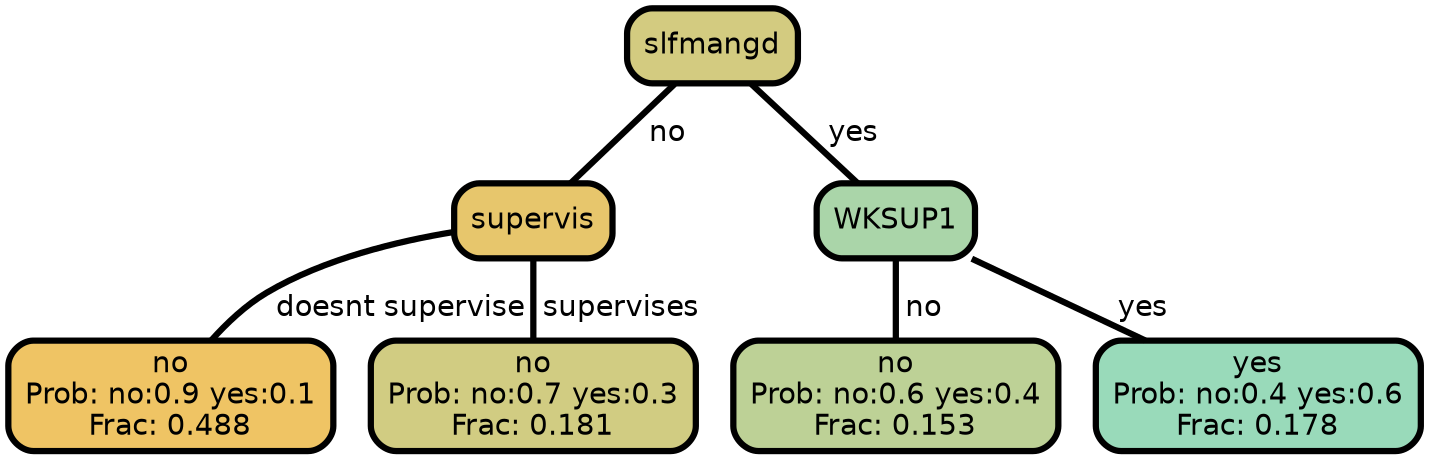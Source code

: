 graph Tree {
node [shape=box, style="filled, rounded",color="black",penwidth="3",fontcolor="black",                 fontname=helvetica] ;
graph [ranksep="0 equally", splines=straight,                 bgcolor=transparent, dpi=200] ;
edge [fontname=helvetica, color=black] ;
0 [label="no
Prob: no:0.9 yes:0.1
Frac: 0.488", fillcolor="#efc464"] ;
1 [label="supervis", fillcolor="#e7c66c"] ;
2 [label="no
Prob: no:0.7 yes:0.3
Frac: 0.181", fillcolor="#d1cc82"] ;
3 [label="slfmangd", fillcolor="#d3cb80"] ;
4 [label="no
Prob: no:0.6 yes:0.4
Frac: 0.153", fillcolor="#bdd196"] ;
5 [label="WKSUP1", fillcolor="#aad5a9"] ;
6 [label="yes
Prob: no:0.4 yes:0.6
Frac: 0.178", fillcolor="#99daba"] ;
1 -- 0 [label=" doesnt supervise",penwidth=3] ;
1 -- 2 [label=" supervises",penwidth=3] ;
3 -- 1 [label=" no",penwidth=3] ;
3 -- 5 [label=" yes",penwidth=3] ;
5 -- 4 [label=" no",penwidth=3] ;
5 -- 6 [label=" yes",penwidth=3] ;
{rank = same;}}